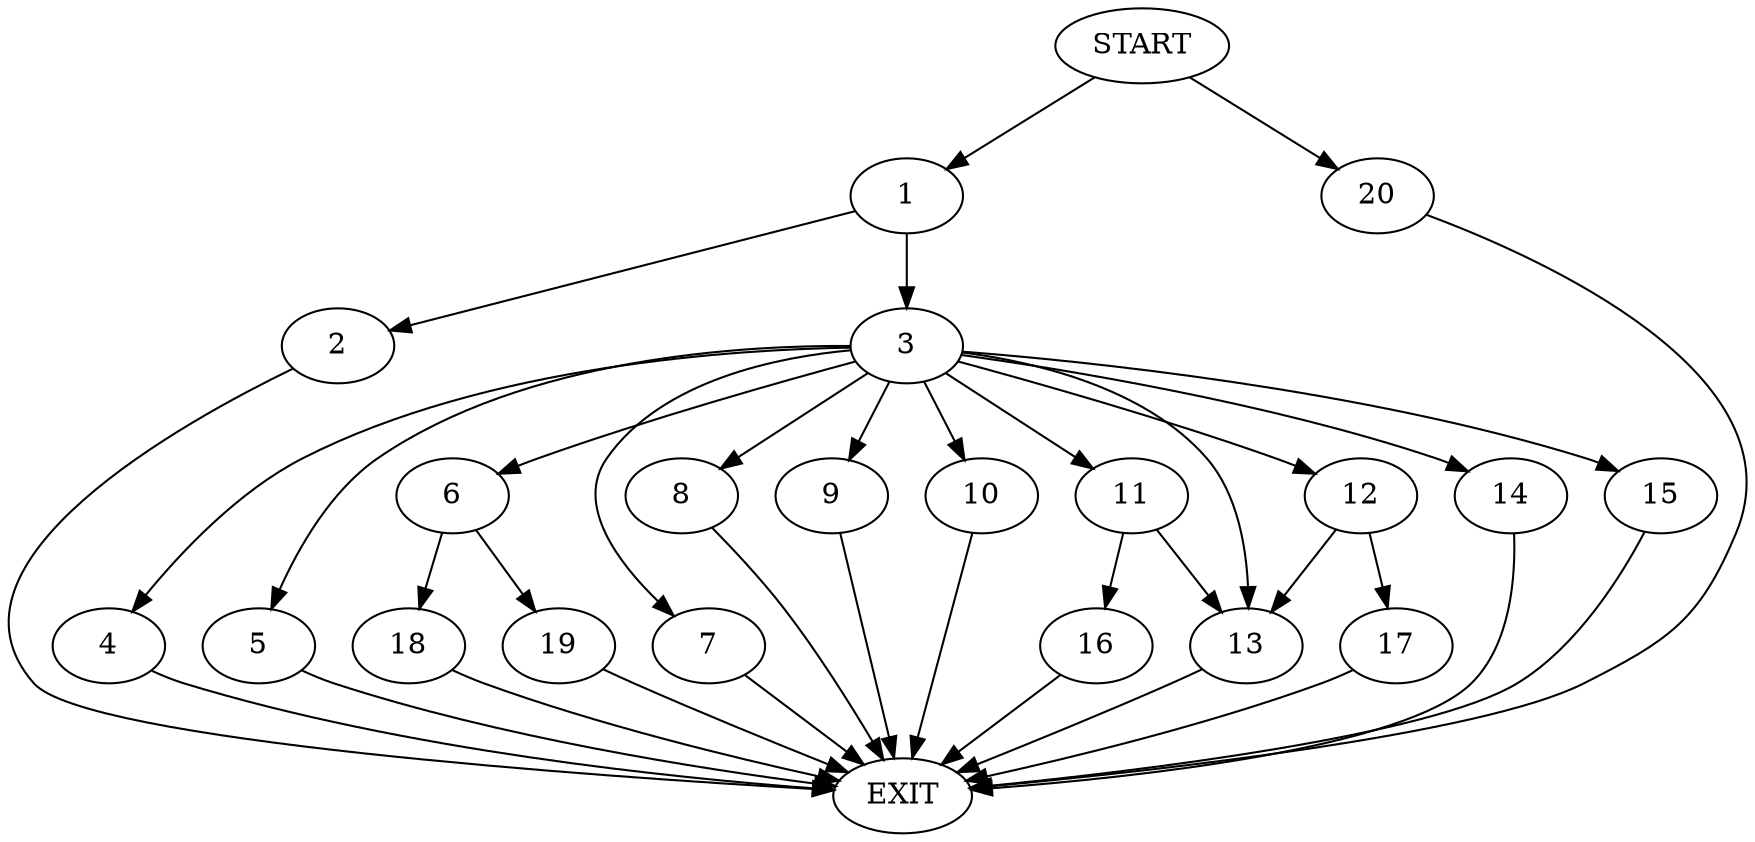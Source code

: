 digraph {
0 [label="START"]
21 [label="EXIT"]
0 -> 1
1 -> 2
1 -> 3
3 -> 4
3 -> 5
3 -> 6
3 -> 7
3 -> 8
3 -> 9
3 -> 10
3 -> 11
3 -> 12
3 -> 13
3 -> 14
3 -> 15
2 -> 21
11 -> 16
11 -> 13
13 -> 21
14 -> 21
7 -> 21
10 -> 21
8 -> 21
12 -> 17
12 -> 13
15 -> 21
9 -> 21
4 -> 21
5 -> 21
6 -> 18
6 -> 19
0 -> 20
20 -> 21
16 -> 21
18 -> 21
19 -> 21
17 -> 21
}
